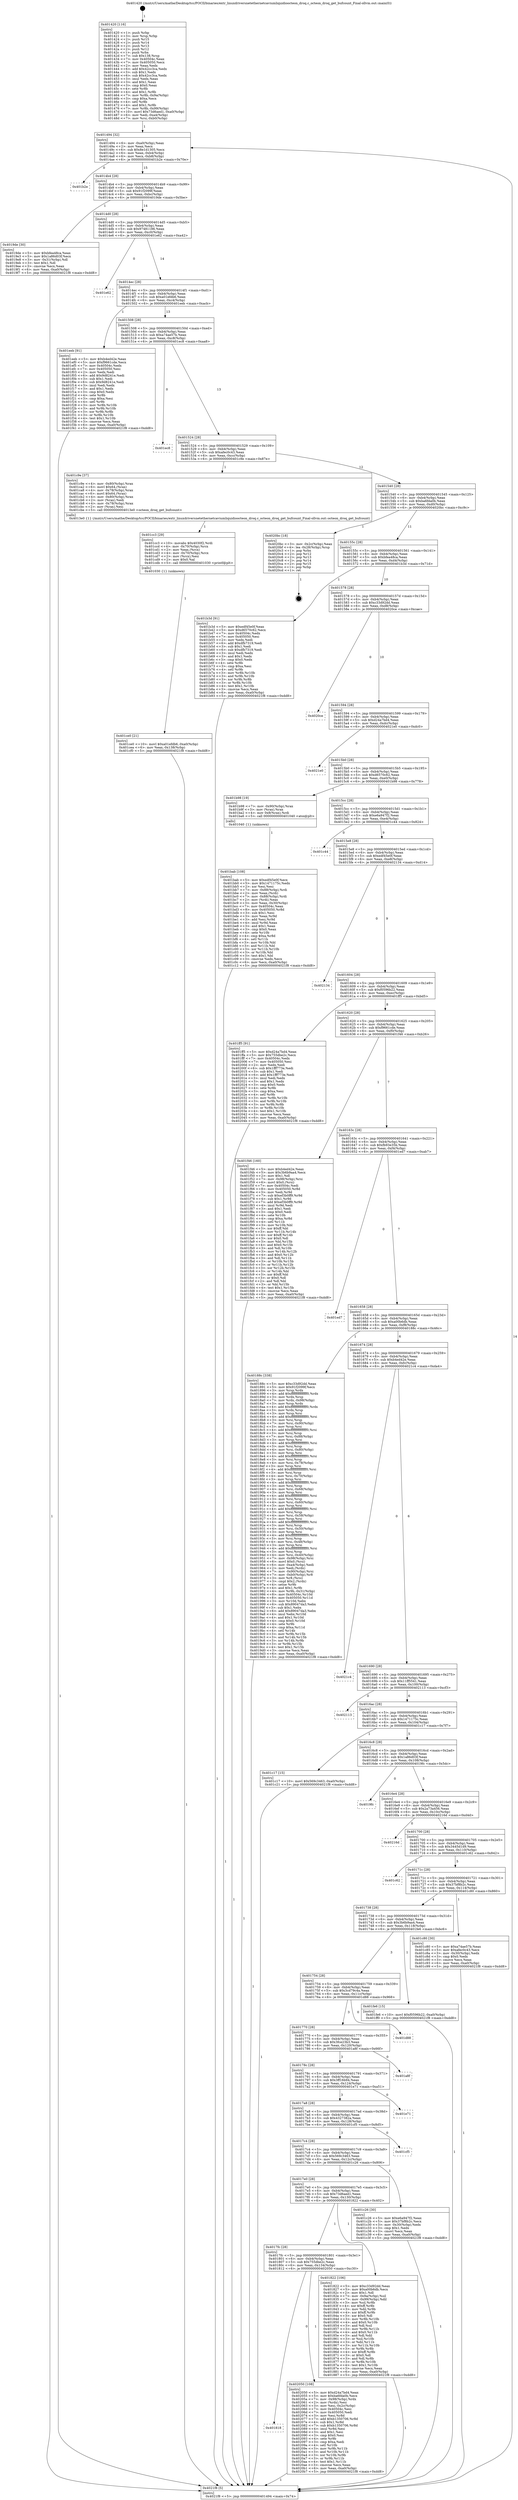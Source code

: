 digraph "0x401420" {
  label = "0x401420 (/mnt/c/Users/mathe/Desktop/tcc/POCII/binaries/extr_linuxdriversnetethernetcaviumliquidioocteon_droq.c_octeon_droq_get_bufcount_Final-ollvm.out::main(0))"
  labelloc = "t"
  node[shape=record]

  Entry [label="",width=0.3,height=0.3,shape=circle,fillcolor=black,style=filled]
  "0x401494" [label="{
     0x401494 [32]\l
     | [instrs]\l
     &nbsp;&nbsp;0x401494 \<+6\>: mov -0xa0(%rbp),%eax\l
     &nbsp;&nbsp;0x40149a \<+2\>: mov %eax,%ecx\l
     &nbsp;&nbsp;0x40149c \<+6\>: sub $0x8e1d1305,%ecx\l
     &nbsp;&nbsp;0x4014a2 \<+6\>: mov %eax,-0xb4(%rbp)\l
     &nbsp;&nbsp;0x4014a8 \<+6\>: mov %ecx,-0xb8(%rbp)\l
     &nbsp;&nbsp;0x4014ae \<+6\>: je 0000000000401b2e \<main+0x70e\>\l
  }"]
  "0x401b2e" [label="{
     0x401b2e\l
  }", style=dashed]
  "0x4014b4" [label="{
     0x4014b4 [28]\l
     | [instrs]\l
     &nbsp;&nbsp;0x4014b4 \<+5\>: jmp 00000000004014b9 \<main+0x99\>\l
     &nbsp;&nbsp;0x4014b9 \<+6\>: mov -0xb4(%rbp),%eax\l
     &nbsp;&nbsp;0x4014bf \<+5\>: sub $0x91f2099f,%eax\l
     &nbsp;&nbsp;0x4014c4 \<+6\>: mov %eax,-0xbc(%rbp)\l
     &nbsp;&nbsp;0x4014ca \<+6\>: je 00000000004019de \<main+0x5be\>\l
  }"]
  Exit [label="",width=0.3,height=0.3,shape=circle,fillcolor=black,style=filled,peripheries=2]
  "0x4019de" [label="{
     0x4019de [30]\l
     | [instrs]\l
     &nbsp;&nbsp;0x4019de \<+5\>: mov $0xbfea48ca,%eax\l
     &nbsp;&nbsp;0x4019e3 \<+5\>: mov $0x1a86d03f,%ecx\l
     &nbsp;&nbsp;0x4019e8 \<+3\>: mov -0x31(%rbp),%dl\l
     &nbsp;&nbsp;0x4019eb \<+3\>: test $0x1,%dl\l
     &nbsp;&nbsp;0x4019ee \<+3\>: cmovne %ecx,%eax\l
     &nbsp;&nbsp;0x4019f1 \<+6\>: mov %eax,-0xa0(%rbp)\l
     &nbsp;&nbsp;0x4019f7 \<+5\>: jmp 00000000004021f8 \<main+0xdd8\>\l
  }"]
  "0x4014d0" [label="{
     0x4014d0 [28]\l
     | [instrs]\l
     &nbsp;&nbsp;0x4014d0 \<+5\>: jmp 00000000004014d5 \<main+0xb5\>\l
     &nbsp;&nbsp;0x4014d5 \<+6\>: mov -0xb4(%rbp),%eax\l
     &nbsp;&nbsp;0x4014db \<+5\>: sub $0x97481186,%eax\l
     &nbsp;&nbsp;0x4014e0 \<+6\>: mov %eax,-0xc0(%rbp)\l
     &nbsp;&nbsp;0x4014e6 \<+6\>: je 0000000000401e62 \<main+0xa42\>\l
  }"]
  "0x401818" [label="{
     0x401818\l
  }", style=dashed]
  "0x401e62" [label="{
     0x401e62\l
  }", style=dashed]
  "0x4014ec" [label="{
     0x4014ec [28]\l
     | [instrs]\l
     &nbsp;&nbsp;0x4014ec \<+5\>: jmp 00000000004014f1 \<main+0xd1\>\l
     &nbsp;&nbsp;0x4014f1 \<+6\>: mov -0xb4(%rbp),%eax\l
     &nbsp;&nbsp;0x4014f7 \<+5\>: sub $0xa01efdb6,%eax\l
     &nbsp;&nbsp;0x4014fc \<+6\>: mov %eax,-0xc4(%rbp)\l
     &nbsp;&nbsp;0x401502 \<+6\>: je 0000000000401eeb \<main+0xacb\>\l
  }"]
  "0x402050" [label="{
     0x402050 [108]\l
     | [instrs]\l
     &nbsp;&nbsp;0x402050 \<+5\>: mov $0xd24a7bd4,%eax\l
     &nbsp;&nbsp;0x402055 \<+5\>: mov $0xba6fda0b,%ecx\l
     &nbsp;&nbsp;0x40205a \<+7\>: mov -0x98(%rbp),%rdx\l
     &nbsp;&nbsp;0x402061 \<+2\>: mov (%rdx),%esi\l
     &nbsp;&nbsp;0x402063 \<+3\>: mov %esi,-0x2c(%rbp)\l
     &nbsp;&nbsp;0x402066 \<+7\>: mov 0x40504c,%esi\l
     &nbsp;&nbsp;0x40206d \<+7\>: mov 0x405050,%edi\l
     &nbsp;&nbsp;0x402074 \<+3\>: mov %esi,%r8d\l
     &nbsp;&nbsp;0x402077 \<+7\>: add $0xb1350706,%r8d\l
     &nbsp;&nbsp;0x40207e \<+4\>: sub $0x1,%r8d\l
     &nbsp;&nbsp;0x402082 \<+7\>: sub $0xb1350706,%r8d\l
     &nbsp;&nbsp;0x402089 \<+4\>: imul %r8d,%esi\l
     &nbsp;&nbsp;0x40208d \<+3\>: and $0x1,%esi\l
     &nbsp;&nbsp;0x402090 \<+3\>: cmp $0x0,%esi\l
     &nbsp;&nbsp;0x402093 \<+4\>: sete %r9b\l
     &nbsp;&nbsp;0x402097 \<+3\>: cmp $0xa,%edi\l
     &nbsp;&nbsp;0x40209a \<+4\>: setl %r10b\l
     &nbsp;&nbsp;0x40209e \<+3\>: mov %r9b,%r11b\l
     &nbsp;&nbsp;0x4020a1 \<+3\>: and %r10b,%r11b\l
     &nbsp;&nbsp;0x4020a4 \<+3\>: xor %r10b,%r9b\l
     &nbsp;&nbsp;0x4020a7 \<+3\>: or %r9b,%r11b\l
     &nbsp;&nbsp;0x4020aa \<+4\>: test $0x1,%r11b\l
     &nbsp;&nbsp;0x4020ae \<+3\>: cmovne %ecx,%eax\l
     &nbsp;&nbsp;0x4020b1 \<+6\>: mov %eax,-0xa0(%rbp)\l
     &nbsp;&nbsp;0x4020b7 \<+5\>: jmp 00000000004021f8 \<main+0xdd8\>\l
  }"]
  "0x401eeb" [label="{
     0x401eeb [91]\l
     | [instrs]\l
     &nbsp;&nbsp;0x401eeb \<+5\>: mov $0xb4ed42e,%eax\l
     &nbsp;&nbsp;0x401ef0 \<+5\>: mov $0xf9661cde,%ecx\l
     &nbsp;&nbsp;0x401ef5 \<+7\>: mov 0x40504c,%edx\l
     &nbsp;&nbsp;0x401efc \<+7\>: mov 0x405050,%esi\l
     &nbsp;&nbsp;0x401f03 \<+2\>: mov %edx,%edi\l
     &nbsp;&nbsp;0x401f05 \<+6\>: add $0x9d8241e,%edi\l
     &nbsp;&nbsp;0x401f0b \<+3\>: sub $0x1,%edi\l
     &nbsp;&nbsp;0x401f0e \<+6\>: sub $0x9d8241e,%edi\l
     &nbsp;&nbsp;0x401f14 \<+3\>: imul %edi,%edx\l
     &nbsp;&nbsp;0x401f17 \<+3\>: and $0x1,%edx\l
     &nbsp;&nbsp;0x401f1a \<+3\>: cmp $0x0,%edx\l
     &nbsp;&nbsp;0x401f1d \<+4\>: sete %r8b\l
     &nbsp;&nbsp;0x401f21 \<+3\>: cmp $0xa,%esi\l
     &nbsp;&nbsp;0x401f24 \<+4\>: setl %r9b\l
     &nbsp;&nbsp;0x401f28 \<+3\>: mov %r8b,%r10b\l
     &nbsp;&nbsp;0x401f2b \<+3\>: and %r9b,%r10b\l
     &nbsp;&nbsp;0x401f2e \<+3\>: xor %r9b,%r8b\l
     &nbsp;&nbsp;0x401f31 \<+3\>: or %r8b,%r10b\l
     &nbsp;&nbsp;0x401f34 \<+4\>: test $0x1,%r10b\l
     &nbsp;&nbsp;0x401f38 \<+3\>: cmovne %ecx,%eax\l
     &nbsp;&nbsp;0x401f3b \<+6\>: mov %eax,-0xa0(%rbp)\l
     &nbsp;&nbsp;0x401f41 \<+5\>: jmp 00000000004021f8 \<main+0xdd8\>\l
  }"]
  "0x401508" [label="{
     0x401508 [28]\l
     | [instrs]\l
     &nbsp;&nbsp;0x401508 \<+5\>: jmp 000000000040150d \<main+0xed\>\l
     &nbsp;&nbsp;0x40150d \<+6\>: mov -0xb4(%rbp),%eax\l
     &nbsp;&nbsp;0x401513 \<+5\>: sub $0xa74ae57b,%eax\l
     &nbsp;&nbsp;0x401518 \<+6\>: mov %eax,-0xc8(%rbp)\l
     &nbsp;&nbsp;0x40151e \<+6\>: je 0000000000401ec8 \<main+0xaa8\>\l
  }"]
  "0x401ce0" [label="{
     0x401ce0 [21]\l
     | [instrs]\l
     &nbsp;&nbsp;0x401ce0 \<+10\>: movl $0xa01efdb6,-0xa0(%rbp)\l
     &nbsp;&nbsp;0x401cea \<+6\>: mov %eax,-0x138(%rbp)\l
     &nbsp;&nbsp;0x401cf0 \<+5\>: jmp 00000000004021f8 \<main+0xdd8\>\l
  }"]
  "0x401ec8" [label="{
     0x401ec8\l
  }", style=dashed]
  "0x401524" [label="{
     0x401524 [28]\l
     | [instrs]\l
     &nbsp;&nbsp;0x401524 \<+5\>: jmp 0000000000401529 \<main+0x109\>\l
     &nbsp;&nbsp;0x401529 \<+6\>: mov -0xb4(%rbp),%eax\l
     &nbsp;&nbsp;0x40152f \<+5\>: sub $0xafec0c43,%eax\l
     &nbsp;&nbsp;0x401534 \<+6\>: mov %eax,-0xcc(%rbp)\l
     &nbsp;&nbsp;0x40153a \<+6\>: je 0000000000401c9e \<main+0x87e\>\l
  }"]
  "0x401cc3" [label="{
     0x401cc3 [29]\l
     | [instrs]\l
     &nbsp;&nbsp;0x401cc3 \<+10\>: movabs $0x4030f2,%rdi\l
     &nbsp;&nbsp;0x401ccd \<+4\>: mov -0x70(%rbp),%rcx\l
     &nbsp;&nbsp;0x401cd1 \<+2\>: mov %eax,(%rcx)\l
     &nbsp;&nbsp;0x401cd3 \<+4\>: mov -0x70(%rbp),%rcx\l
     &nbsp;&nbsp;0x401cd7 \<+2\>: mov (%rcx),%esi\l
     &nbsp;&nbsp;0x401cd9 \<+2\>: mov $0x0,%al\l
     &nbsp;&nbsp;0x401cdb \<+5\>: call 0000000000401030 \<printf@plt\>\l
     | [calls]\l
     &nbsp;&nbsp;0x401030 \{1\} (unknown)\l
  }"]
  "0x401c9e" [label="{
     0x401c9e [37]\l
     | [instrs]\l
     &nbsp;&nbsp;0x401c9e \<+4\>: mov -0x80(%rbp),%rax\l
     &nbsp;&nbsp;0x401ca2 \<+6\>: movl $0x64,(%rax)\l
     &nbsp;&nbsp;0x401ca8 \<+4\>: mov -0x78(%rbp),%rax\l
     &nbsp;&nbsp;0x401cac \<+6\>: movl $0x64,(%rax)\l
     &nbsp;&nbsp;0x401cb2 \<+4\>: mov -0x80(%rbp),%rax\l
     &nbsp;&nbsp;0x401cb6 \<+2\>: mov (%rax),%edi\l
     &nbsp;&nbsp;0x401cb8 \<+4\>: mov -0x78(%rbp),%rax\l
     &nbsp;&nbsp;0x401cbc \<+2\>: mov (%rax),%esi\l
     &nbsp;&nbsp;0x401cbe \<+5\>: call 00000000004013e0 \<octeon_droq_get_bufcount\>\l
     | [calls]\l
     &nbsp;&nbsp;0x4013e0 \{1\} (/mnt/c/Users/mathe/Desktop/tcc/POCII/binaries/extr_linuxdriversnetethernetcaviumliquidioocteon_droq.c_octeon_droq_get_bufcount_Final-ollvm.out::octeon_droq_get_bufcount)\l
  }"]
  "0x401540" [label="{
     0x401540 [28]\l
     | [instrs]\l
     &nbsp;&nbsp;0x401540 \<+5\>: jmp 0000000000401545 \<main+0x125\>\l
     &nbsp;&nbsp;0x401545 \<+6\>: mov -0xb4(%rbp),%eax\l
     &nbsp;&nbsp;0x40154b \<+5\>: sub $0xba6fda0b,%eax\l
     &nbsp;&nbsp;0x401550 \<+6\>: mov %eax,-0xd0(%rbp)\l
     &nbsp;&nbsp;0x401556 \<+6\>: je 00000000004020bc \<main+0xc9c\>\l
  }"]
  "0x401bab" [label="{
     0x401bab [108]\l
     | [instrs]\l
     &nbsp;&nbsp;0x401bab \<+5\>: mov $0xedf45e0f,%ecx\l
     &nbsp;&nbsp;0x401bb0 \<+5\>: mov $0x1471175c,%edx\l
     &nbsp;&nbsp;0x401bb5 \<+2\>: xor %esi,%esi\l
     &nbsp;&nbsp;0x401bb7 \<+7\>: mov -0x88(%rbp),%rdi\l
     &nbsp;&nbsp;0x401bbe \<+2\>: mov %eax,(%rdi)\l
     &nbsp;&nbsp;0x401bc0 \<+7\>: mov -0x88(%rbp),%rdi\l
     &nbsp;&nbsp;0x401bc7 \<+2\>: mov (%rdi),%eax\l
     &nbsp;&nbsp;0x401bc9 \<+3\>: mov %eax,-0x30(%rbp)\l
     &nbsp;&nbsp;0x401bcc \<+7\>: mov 0x40504c,%eax\l
     &nbsp;&nbsp;0x401bd3 \<+8\>: mov 0x405050,%r8d\l
     &nbsp;&nbsp;0x401bdb \<+3\>: sub $0x1,%esi\l
     &nbsp;&nbsp;0x401bde \<+3\>: mov %eax,%r9d\l
     &nbsp;&nbsp;0x401be1 \<+3\>: add %esi,%r9d\l
     &nbsp;&nbsp;0x401be4 \<+4\>: imul %r9d,%eax\l
     &nbsp;&nbsp;0x401be8 \<+3\>: and $0x1,%eax\l
     &nbsp;&nbsp;0x401beb \<+3\>: cmp $0x0,%eax\l
     &nbsp;&nbsp;0x401bee \<+4\>: sete %r10b\l
     &nbsp;&nbsp;0x401bf2 \<+4\>: cmp $0xa,%r8d\l
     &nbsp;&nbsp;0x401bf6 \<+4\>: setl %r11b\l
     &nbsp;&nbsp;0x401bfa \<+3\>: mov %r10b,%bl\l
     &nbsp;&nbsp;0x401bfd \<+3\>: and %r11b,%bl\l
     &nbsp;&nbsp;0x401c00 \<+3\>: xor %r11b,%r10b\l
     &nbsp;&nbsp;0x401c03 \<+3\>: or %r10b,%bl\l
     &nbsp;&nbsp;0x401c06 \<+3\>: test $0x1,%bl\l
     &nbsp;&nbsp;0x401c09 \<+3\>: cmovne %edx,%ecx\l
     &nbsp;&nbsp;0x401c0c \<+6\>: mov %ecx,-0xa0(%rbp)\l
     &nbsp;&nbsp;0x401c12 \<+5\>: jmp 00000000004021f8 \<main+0xdd8\>\l
  }"]
  "0x4020bc" [label="{
     0x4020bc [18]\l
     | [instrs]\l
     &nbsp;&nbsp;0x4020bc \<+3\>: mov -0x2c(%rbp),%eax\l
     &nbsp;&nbsp;0x4020bf \<+4\>: lea -0x28(%rbp),%rsp\l
     &nbsp;&nbsp;0x4020c3 \<+1\>: pop %rbx\l
     &nbsp;&nbsp;0x4020c4 \<+2\>: pop %r12\l
     &nbsp;&nbsp;0x4020c6 \<+2\>: pop %r13\l
     &nbsp;&nbsp;0x4020c8 \<+2\>: pop %r14\l
     &nbsp;&nbsp;0x4020ca \<+2\>: pop %r15\l
     &nbsp;&nbsp;0x4020cc \<+1\>: pop %rbp\l
     &nbsp;&nbsp;0x4020cd \<+1\>: ret\l
  }"]
  "0x40155c" [label="{
     0x40155c [28]\l
     | [instrs]\l
     &nbsp;&nbsp;0x40155c \<+5\>: jmp 0000000000401561 \<main+0x141\>\l
     &nbsp;&nbsp;0x401561 \<+6\>: mov -0xb4(%rbp),%eax\l
     &nbsp;&nbsp;0x401567 \<+5\>: sub $0xbfea48ca,%eax\l
     &nbsp;&nbsp;0x40156c \<+6\>: mov %eax,-0xd4(%rbp)\l
     &nbsp;&nbsp;0x401572 \<+6\>: je 0000000000401b3d \<main+0x71d\>\l
  }"]
  "0x401420" [label="{
     0x401420 [116]\l
     | [instrs]\l
     &nbsp;&nbsp;0x401420 \<+1\>: push %rbp\l
     &nbsp;&nbsp;0x401421 \<+3\>: mov %rsp,%rbp\l
     &nbsp;&nbsp;0x401424 \<+2\>: push %r15\l
     &nbsp;&nbsp;0x401426 \<+2\>: push %r14\l
     &nbsp;&nbsp;0x401428 \<+2\>: push %r13\l
     &nbsp;&nbsp;0x40142a \<+2\>: push %r12\l
     &nbsp;&nbsp;0x40142c \<+1\>: push %rbx\l
     &nbsp;&nbsp;0x40142d \<+7\>: sub $0x138,%rsp\l
     &nbsp;&nbsp;0x401434 \<+7\>: mov 0x40504c,%eax\l
     &nbsp;&nbsp;0x40143b \<+7\>: mov 0x405050,%ecx\l
     &nbsp;&nbsp;0x401442 \<+2\>: mov %eax,%edx\l
     &nbsp;&nbsp;0x401444 \<+6\>: add $0x42cc3ca,%edx\l
     &nbsp;&nbsp;0x40144a \<+3\>: sub $0x1,%edx\l
     &nbsp;&nbsp;0x40144d \<+6\>: sub $0x42cc3ca,%edx\l
     &nbsp;&nbsp;0x401453 \<+3\>: imul %edx,%eax\l
     &nbsp;&nbsp;0x401456 \<+3\>: and $0x1,%eax\l
     &nbsp;&nbsp;0x401459 \<+3\>: cmp $0x0,%eax\l
     &nbsp;&nbsp;0x40145c \<+4\>: sete %r8b\l
     &nbsp;&nbsp;0x401460 \<+4\>: and $0x1,%r8b\l
     &nbsp;&nbsp;0x401464 \<+7\>: mov %r8b,-0x9a(%rbp)\l
     &nbsp;&nbsp;0x40146b \<+3\>: cmp $0xa,%ecx\l
     &nbsp;&nbsp;0x40146e \<+4\>: setl %r8b\l
     &nbsp;&nbsp;0x401472 \<+4\>: and $0x1,%r8b\l
     &nbsp;&nbsp;0x401476 \<+7\>: mov %r8b,-0x99(%rbp)\l
     &nbsp;&nbsp;0x40147d \<+10\>: movl $0x73d6aed1,-0xa0(%rbp)\l
     &nbsp;&nbsp;0x401487 \<+6\>: mov %edi,-0xa4(%rbp)\l
     &nbsp;&nbsp;0x40148d \<+7\>: mov %rsi,-0xb0(%rbp)\l
  }"]
  "0x401b3d" [label="{
     0x401b3d [91]\l
     | [instrs]\l
     &nbsp;&nbsp;0x401b3d \<+5\>: mov $0xedf45e0f,%eax\l
     &nbsp;&nbsp;0x401b42 \<+5\>: mov $0xd6570c62,%ecx\l
     &nbsp;&nbsp;0x401b47 \<+7\>: mov 0x40504c,%edx\l
     &nbsp;&nbsp;0x401b4e \<+7\>: mov 0x405050,%esi\l
     &nbsp;&nbsp;0x401b55 \<+2\>: mov %edx,%edi\l
     &nbsp;&nbsp;0x401b57 \<+6\>: add $0xdfb7319,%edi\l
     &nbsp;&nbsp;0x401b5d \<+3\>: sub $0x1,%edi\l
     &nbsp;&nbsp;0x401b60 \<+6\>: sub $0xdfb7319,%edi\l
     &nbsp;&nbsp;0x401b66 \<+3\>: imul %edi,%edx\l
     &nbsp;&nbsp;0x401b69 \<+3\>: and $0x1,%edx\l
     &nbsp;&nbsp;0x401b6c \<+3\>: cmp $0x0,%edx\l
     &nbsp;&nbsp;0x401b6f \<+4\>: sete %r8b\l
     &nbsp;&nbsp;0x401b73 \<+3\>: cmp $0xa,%esi\l
     &nbsp;&nbsp;0x401b76 \<+4\>: setl %r9b\l
     &nbsp;&nbsp;0x401b7a \<+3\>: mov %r8b,%r10b\l
     &nbsp;&nbsp;0x401b7d \<+3\>: and %r9b,%r10b\l
     &nbsp;&nbsp;0x401b80 \<+3\>: xor %r9b,%r8b\l
     &nbsp;&nbsp;0x401b83 \<+3\>: or %r8b,%r10b\l
     &nbsp;&nbsp;0x401b86 \<+4\>: test $0x1,%r10b\l
     &nbsp;&nbsp;0x401b8a \<+3\>: cmovne %ecx,%eax\l
     &nbsp;&nbsp;0x401b8d \<+6\>: mov %eax,-0xa0(%rbp)\l
     &nbsp;&nbsp;0x401b93 \<+5\>: jmp 00000000004021f8 \<main+0xdd8\>\l
  }"]
  "0x401578" [label="{
     0x401578 [28]\l
     | [instrs]\l
     &nbsp;&nbsp;0x401578 \<+5\>: jmp 000000000040157d \<main+0x15d\>\l
     &nbsp;&nbsp;0x40157d \<+6\>: mov -0xb4(%rbp),%eax\l
     &nbsp;&nbsp;0x401583 \<+5\>: sub $0xc33d92dd,%eax\l
     &nbsp;&nbsp;0x401588 \<+6\>: mov %eax,-0xd8(%rbp)\l
     &nbsp;&nbsp;0x40158e \<+6\>: je 00000000004020ce \<main+0xcae\>\l
  }"]
  "0x4021f8" [label="{
     0x4021f8 [5]\l
     | [instrs]\l
     &nbsp;&nbsp;0x4021f8 \<+5\>: jmp 0000000000401494 \<main+0x74\>\l
  }"]
  "0x4020ce" [label="{
     0x4020ce\l
  }", style=dashed]
  "0x401594" [label="{
     0x401594 [28]\l
     | [instrs]\l
     &nbsp;&nbsp;0x401594 \<+5\>: jmp 0000000000401599 \<main+0x179\>\l
     &nbsp;&nbsp;0x401599 \<+6\>: mov -0xb4(%rbp),%eax\l
     &nbsp;&nbsp;0x40159f \<+5\>: sub $0xd24a7bd4,%eax\l
     &nbsp;&nbsp;0x4015a4 \<+6\>: mov %eax,-0xdc(%rbp)\l
     &nbsp;&nbsp;0x4015aa \<+6\>: je 00000000004021e0 \<main+0xdc0\>\l
  }"]
  "0x4017fc" [label="{
     0x4017fc [28]\l
     | [instrs]\l
     &nbsp;&nbsp;0x4017fc \<+5\>: jmp 0000000000401801 \<main+0x3e1\>\l
     &nbsp;&nbsp;0x401801 \<+6\>: mov -0xb4(%rbp),%eax\l
     &nbsp;&nbsp;0x401807 \<+5\>: sub $0x755dbe2c,%eax\l
     &nbsp;&nbsp;0x40180c \<+6\>: mov %eax,-0x134(%rbp)\l
     &nbsp;&nbsp;0x401812 \<+6\>: je 0000000000402050 \<main+0xc30\>\l
  }"]
  "0x4021e0" [label="{
     0x4021e0\l
  }", style=dashed]
  "0x4015b0" [label="{
     0x4015b0 [28]\l
     | [instrs]\l
     &nbsp;&nbsp;0x4015b0 \<+5\>: jmp 00000000004015b5 \<main+0x195\>\l
     &nbsp;&nbsp;0x4015b5 \<+6\>: mov -0xb4(%rbp),%eax\l
     &nbsp;&nbsp;0x4015bb \<+5\>: sub $0xd6570c62,%eax\l
     &nbsp;&nbsp;0x4015c0 \<+6\>: mov %eax,-0xe0(%rbp)\l
     &nbsp;&nbsp;0x4015c6 \<+6\>: je 0000000000401b98 \<main+0x778\>\l
  }"]
  "0x401822" [label="{
     0x401822 [106]\l
     | [instrs]\l
     &nbsp;&nbsp;0x401822 \<+5\>: mov $0xc33d92dd,%eax\l
     &nbsp;&nbsp;0x401827 \<+5\>: mov $0xa00b6db,%ecx\l
     &nbsp;&nbsp;0x40182c \<+2\>: mov $0x1,%dl\l
     &nbsp;&nbsp;0x40182e \<+7\>: mov -0x9a(%rbp),%sil\l
     &nbsp;&nbsp;0x401835 \<+7\>: mov -0x99(%rbp),%dil\l
     &nbsp;&nbsp;0x40183c \<+3\>: mov %sil,%r8b\l
     &nbsp;&nbsp;0x40183f \<+4\>: xor $0xff,%r8b\l
     &nbsp;&nbsp;0x401843 \<+3\>: mov %dil,%r9b\l
     &nbsp;&nbsp;0x401846 \<+4\>: xor $0xff,%r9b\l
     &nbsp;&nbsp;0x40184a \<+3\>: xor $0x0,%dl\l
     &nbsp;&nbsp;0x40184d \<+3\>: mov %r8b,%r10b\l
     &nbsp;&nbsp;0x401850 \<+4\>: and $0x0,%r10b\l
     &nbsp;&nbsp;0x401854 \<+3\>: and %dl,%sil\l
     &nbsp;&nbsp;0x401857 \<+3\>: mov %r9b,%r11b\l
     &nbsp;&nbsp;0x40185a \<+4\>: and $0x0,%r11b\l
     &nbsp;&nbsp;0x40185e \<+3\>: and %dl,%dil\l
     &nbsp;&nbsp;0x401861 \<+3\>: or %sil,%r10b\l
     &nbsp;&nbsp;0x401864 \<+3\>: or %dil,%r11b\l
     &nbsp;&nbsp;0x401867 \<+3\>: xor %r11b,%r10b\l
     &nbsp;&nbsp;0x40186a \<+3\>: or %r9b,%r8b\l
     &nbsp;&nbsp;0x40186d \<+4\>: xor $0xff,%r8b\l
     &nbsp;&nbsp;0x401871 \<+3\>: or $0x0,%dl\l
     &nbsp;&nbsp;0x401874 \<+3\>: and %dl,%r8b\l
     &nbsp;&nbsp;0x401877 \<+3\>: or %r8b,%r10b\l
     &nbsp;&nbsp;0x40187a \<+4\>: test $0x1,%r10b\l
     &nbsp;&nbsp;0x40187e \<+3\>: cmovne %ecx,%eax\l
     &nbsp;&nbsp;0x401881 \<+6\>: mov %eax,-0xa0(%rbp)\l
     &nbsp;&nbsp;0x401887 \<+5\>: jmp 00000000004021f8 \<main+0xdd8\>\l
  }"]
  "0x401b98" [label="{
     0x401b98 [19]\l
     | [instrs]\l
     &nbsp;&nbsp;0x401b98 \<+7\>: mov -0x90(%rbp),%rax\l
     &nbsp;&nbsp;0x401b9f \<+3\>: mov (%rax),%rax\l
     &nbsp;&nbsp;0x401ba2 \<+4\>: mov 0x8(%rax),%rdi\l
     &nbsp;&nbsp;0x401ba6 \<+5\>: call 0000000000401040 \<atoi@plt\>\l
     | [calls]\l
     &nbsp;&nbsp;0x401040 \{1\} (unknown)\l
  }"]
  "0x4015cc" [label="{
     0x4015cc [28]\l
     | [instrs]\l
     &nbsp;&nbsp;0x4015cc \<+5\>: jmp 00000000004015d1 \<main+0x1b1\>\l
     &nbsp;&nbsp;0x4015d1 \<+6\>: mov -0xb4(%rbp),%eax\l
     &nbsp;&nbsp;0x4015d7 \<+5\>: sub $0xe6a947f2,%eax\l
     &nbsp;&nbsp;0x4015dc \<+6\>: mov %eax,-0xe4(%rbp)\l
     &nbsp;&nbsp;0x4015e2 \<+6\>: je 0000000000401c44 \<main+0x824\>\l
  }"]
  "0x4017e0" [label="{
     0x4017e0 [28]\l
     | [instrs]\l
     &nbsp;&nbsp;0x4017e0 \<+5\>: jmp 00000000004017e5 \<main+0x3c5\>\l
     &nbsp;&nbsp;0x4017e5 \<+6\>: mov -0xb4(%rbp),%eax\l
     &nbsp;&nbsp;0x4017eb \<+5\>: sub $0x73d6aed1,%eax\l
     &nbsp;&nbsp;0x4017f0 \<+6\>: mov %eax,-0x130(%rbp)\l
     &nbsp;&nbsp;0x4017f6 \<+6\>: je 0000000000401822 \<main+0x402\>\l
  }"]
  "0x401c44" [label="{
     0x401c44\l
  }", style=dashed]
  "0x4015e8" [label="{
     0x4015e8 [28]\l
     | [instrs]\l
     &nbsp;&nbsp;0x4015e8 \<+5\>: jmp 00000000004015ed \<main+0x1cd\>\l
     &nbsp;&nbsp;0x4015ed \<+6\>: mov -0xb4(%rbp),%eax\l
     &nbsp;&nbsp;0x4015f3 \<+5\>: sub $0xedf45e0f,%eax\l
     &nbsp;&nbsp;0x4015f8 \<+6\>: mov %eax,-0xe8(%rbp)\l
     &nbsp;&nbsp;0x4015fe \<+6\>: je 0000000000402134 \<main+0xd14\>\l
  }"]
  "0x401c26" [label="{
     0x401c26 [30]\l
     | [instrs]\l
     &nbsp;&nbsp;0x401c26 \<+5\>: mov $0xe6a947f2,%eax\l
     &nbsp;&nbsp;0x401c2b \<+5\>: mov $0x37bf8b2c,%ecx\l
     &nbsp;&nbsp;0x401c30 \<+3\>: mov -0x30(%rbp),%edx\l
     &nbsp;&nbsp;0x401c33 \<+3\>: cmp $0x1,%edx\l
     &nbsp;&nbsp;0x401c36 \<+3\>: cmovl %ecx,%eax\l
     &nbsp;&nbsp;0x401c39 \<+6\>: mov %eax,-0xa0(%rbp)\l
     &nbsp;&nbsp;0x401c3f \<+5\>: jmp 00000000004021f8 \<main+0xdd8\>\l
  }"]
  "0x402134" [label="{
     0x402134\l
  }", style=dashed]
  "0x401604" [label="{
     0x401604 [28]\l
     | [instrs]\l
     &nbsp;&nbsp;0x401604 \<+5\>: jmp 0000000000401609 \<main+0x1e9\>\l
     &nbsp;&nbsp;0x401609 \<+6\>: mov -0xb4(%rbp),%eax\l
     &nbsp;&nbsp;0x40160f \<+5\>: sub $0xf0596b22,%eax\l
     &nbsp;&nbsp;0x401614 \<+6\>: mov %eax,-0xec(%rbp)\l
     &nbsp;&nbsp;0x40161a \<+6\>: je 0000000000401ff5 \<main+0xbd5\>\l
  }"]
  "0x4017c4" [label="{
     0x4017c4 [28]\l
     | [instrs]\l
     &nbsp;&nbsp;0x4017c4 \<+5\>: jmp 00000000004017c9 \<main+0x3a9\>\l
     &nbsp;&nbsp;0x4017c9 \<+6\>: mov -0xb4(%rbp),%eax\l
     &nbsp;&nbsp;0x4017cf \<+5\>: sub $0x569c3463,%eax\l
     &nbsp;&nbsp;0x4017d4 \<+6\>: mov %eax,-0x12c(%rbp)\l
     &nbsp;&nbsp;0x4017da \<+6\>: je 0000000000401c26 \<main+0x806\>\l
  }"]
  "0x401ff5" [label="{
     0x401ff5 [91]\l
     | [instrs]\l
     &nbsp;&nbsp;0x401ff5 \<+5\>: mov $0xd24a7bd4,%eax\l
     &nbsp;&nbsp;0x401ffa \<+5\>: mov $0x755dbe2c,%ecx\l
     &nbsp;&nbsp;0x401fff \<+7\>: mov 0x40504c,%edx\l
     &nbsp;&nbsp;0x402006 \<+7\>: mov 0x405050,%esi\l
     &nbsp;&nbsp;0x40200d \<+2\>: mov %edx,%edi\l
     &nbsp;&nbsp;0x40200f \<+6\>: sub $0x1fff773e,%edi\l
     &nbsp;&nbsp;0x402015 \<+3\>: sub $0x1,%edi\l
     &nbsp;&nbsp;0x402018 \<+6\>: add $0x1fff773e,%edi\l
     &nbsp;&nbsp;0x40201e \<+3\>: imul %edi,%edx\l
     &nbsp;&nbsp;0x402021 \<+3\>: and $0x1,%edx\l
     &nbsp;&nbsp;0x402024 \<+3\>: cmp $0x0,%edx\l
     &nbsp;&nbsp;0x402027 \<+4\>: sete %r8b\l
     &nbsp;&nbsp;0x40202b \<+3\>: cmp $0xa,%esi\l
     &nbsp;&nbsp;0x40202e \<+4\>: setl %r9b\l
     &nbsp;&nbsp;0x402032 \<+3\>: mov %r8b,%r10b\l
     &nbsp;&nbsp;0x402035 \<+3\>: and %r9b,%r10b\l
     &nbsp;&nbsp;0x402038 \<+3\>: xor %r9b,%r8b\l
     &nbsp;&nbsp;0x40203b \<+3\>: or %r8b,%r10b\l
     &nbsp;&nbsp;0x40203e \<+4\>: test $0x1,%r10b\l
     &nbsp;&nbsp;0x402042 \<+3\>: cmovne %ecx,%eax\l
     &nbsp;&nbsp;0x402045 \<+6\>: mov %eax,-0xa0(%rbp)\l
     &nbsp;&nbsp;0x40204b \<+5\>: jmp 00000000004021f8 \<main+0xdd8\>\l
  }"]
  "0x401620" [label="{
     0x401620 [28]\l
     | [instrs]\l
     &nbsp;&nbsp;0x401620 \<+5\>: jmp 0000000000401625 \<main+0x205\>\l
     &nbsp;&nbsp;0x401625 \<+6\>: mov -0xb4(%rbp),%eax\l
     &nbsp;&nbsp;0x40162b \<+5\>: sub $0xf9661cde,%eax\l
     &nbsp;&nbsp;0x401630 \<+6\>: mov %eax,-0xf0(%rbp)\l
     &nbsp;&nbsp;0x401636 \<+6\>: je 0000000000401f46 \<main+0xb26\>\l
  }"]
  "0x401cf5" [label="{
     0x401cf5\l
  }", style=dashed]
  "0x401f46" [label="{
     0x401f46 [160]\l
     | [instrs]\l
     &nbsp;&nbsp;0x401f46 \<+5\>: mov $0xb4ed42e,%eax\l
     &nbsp;&nbsp;0x401f4b \<+5\>: mov $0x3b6b9aa4,%ecx\l
     &nbsp;&nbsp;0x401f50 \<+2\>: mov $0x1,%dl\l
     &nbsp;&nbsp;0x401f52 \<+7\>: mov -0x98(%rbp),%rsi\l
     &nbsp;&nbsp;0x401f59 \<+6\>: movl $0x0,(%rsi)\l
     &nbsp;&nbsp;0x401f5f \<+7\>: mov 0x40504c,%edi\l
     &nbsp;&nbsp;0x401f66 \<+8\>: mov 0x405050,%r8d\l
     &nbsp;&nbsp;0x401f6e \<+3\>: mov %edi,%r9d\l
     &nbsp;&nbsp;0x401f71 \<+7\>: sub $0xef3b0ff9,%r9d\l
     &nbsp;&nbsp;0x401f78 \<+4\>: sub $0x1,%r9d\l
     &nbsp;&nbsp;0x401f7c \<+7\>: add $0xef3b0ff9,%r9d\l
     &nbsp;&nbsp;0x401f83 \<+4\>: imul %r9d,%edi\l
     &nbsp;&nbsp;0x401f87 \<+3\>: and $0x1,%edi\l
     &nbsp;&nbsp;0x401f8a \<+3\>: cmp $0x0,%edi\l
     &nbsp;&nbsp;0x401f8d \<+4\>: sete %r10b\l
     &nbsp;&nbsp;0x401f91 \<+4\>: cmp $0xa,%r8d\l
     &nbsp;&nbsp;0x401f95 \<+4\>: setl %r11b\l
     &nbsp;&nbsp;0x401f99 \<+3\>: mov %r10b,%bl\l
     &nbsp;&nbsp;0x401f9c \<+3\>: xor $0xff,%bl\l
     &nbsp;&nbsp;0x401f9f \<+3\>: mov %r11b,%r14b\l
     &nbsp;&nbsp;0x401fa2 \<+4\>: xor $0xff,%r14b\l
     &nbsp;&nbsp;0x401fa6 \<+3\>: xor $0x0,%dl\l
     &nbsp;&nbsp;0x401fa9 \<+3\>: mov %bl,%r15b\l
     &nbsp;&nbsp;0x401fac \<+4\>: and $0x0,%r15b\l
     &nbsp;&nbsp;0x401fb0 \<+3\>: and %dl,%r10b\l
     &nbsp;&nbsp;0x401fb3 \<+3\>: mov %r14b,%r12b\l
     &nbsp;&nbsp;0x401fb6 \<+4\>: and $0x0,%r12b\l
     &nbsp;&nbsp;0x401fba \<+3\>: and %dl,%r11b\l
     &nbsp;&nbsp;0x401fbd \<+3\>: or %r10b,%r15b\l
     &nbsp;&nbsp;0x401fc0 \<+3\>: or %r11b,%r12b\l
     &nbsp;&nbsp;0x401fc3 \<+3\>: xor %r12b,%r15b\l
     &nbsp;&nbsp;0x401fc6 \<+3\>: or %r14b,%bl\l
     &nbsp;&nbsp;0x401fc9 \<+3\>: xor $0xff,%bl\l
     &nbsp;&nbsp;0x401fcc \<+3\>: or $0x0,%dl\l
     &nbsp;&nbsp;0x401fcf \<+2\>: and %dl,%bl\l
     &nbsp;&nbsp;0x401fd1 \<+3\>: or %bl,%r15b\l
     &nbsp;&nbsp;0x401fd4 \<+4\>: test $0x1,%r15b\l
     &nbsp;&nbsp;0x401fd8 \<+3\>: cmovne %ecx,%eax\l
     &nbsp;&nbsp;0x401fdb \<+6\>: mov %eax,-0xa0(%rbp)\l
     &nbsp;&nbsp;0x401fe1 \<+5\>: jmp 00000000004021f8 \<main+0xdd8\>\l
  }"]
  "0x40163c" [label="{
     0x40163c [28]\l
     | [instrs]\l
     &nbsp;&nbsp;0x40163c \<+5\>: jmp 0000000000401641 \<main+0x221\>\l
     &nbsp;&nbsp;0x401641 \<+6\>: mov -0xb4(%rbp),%eax\l
     &nbsp;&nbsp;0x401647 \<+5\>: sub $0xfb93e35b,%eax\l
     &nbsp;&nbsp;0x40164c \<+6\>: mov %eax,-0xf4(%rbp)\l
     &nbsp;&nbsp;0x401652 \<+6\>: je 0000000000401ed7 \<main+0xab7\>\l
  }"]
  "0x4017a8" [label="{
     0x4017a8 [28]\l
     | [instrs]\l
     &nbsp;&nbsp;0x4017a8 \<+5\>: jmp 00000000004017ad \<main+0x38d\>\l
     &nbsp;&nbsp;0x4017ad \<+6\>: mov -0xb4(%rbp),%eax\l
     &nbsp;&nbsp;0x4017b3 \<+5\>: sub $0x4327382a,%eax\l
     &nbsp;&nbsp;0x4017b8 \<+6\>: mov %eax,-0x128(%rbp)\l
     &nbsp;&nbsp;0x4017be \<+6\>: je 0000000000401cf5 \<main+0x8d5\>\l
  }"]
  "0x401ed7" [label="{
     0x401ed7\l
  }", style=dashed]
  "0x401658" [label="{
     0x401658 [28]\l
     | [instrs]\l
     &nbsp;&nbsp;0x401658 \<+5\>: jmp 000000000040165d \<main+0x23d\>\l
     &nbsp;&nbsp;0x40165d \<+6\>: mov -0xb4(%rbp),%eax\l
     &nbsp;&nbsp;0x401663 \<+5\>: sub $0xa00b6db,%eax\l
     &nbsp;&nbsp;0x401668 \<+6\>: mov %eax,-0xf8(%rbp)\l
     &nbsp;&nbsp;0x40166e \<+6\>: je 000000000040188c \<main+0x46c\>\l
  }"]
  "0x401e71" [label="{
     0x401e71\l
  }", style=dashed]
  "0x40188c" [label="{
     0x40188c [338]\l
     | [instrs]\l
     &nbsp;&nbsp;0x40188c \<+5\>: mov $0xc33d92dd,%eax\l
     &nbsp;&nbsp;0x401891 \<+5\>: mov $0x91f2099f,%ecx\l
     &nbsp;&nbsp;0x401896 \<+3\>: mov %rsp,%rdx\l
     &nbsp;&nbsp;0x401899 \<+4\>: add $0xfffffffffffffff0,%rdx\l
     &nbsp;&nbsp;0x40189d \<+3\>: mov %rdx,%rsp\l
     &nbsp;&nbsp;0x4018a0 \<+7\>: mov %rdx,-0x98(%rbp)\l
     &nbsp;&nbsp;0x4018a7 \<+3\>: mov %rsp,%rdx\l
     &nbsp;&nbsp;0x4018aa \<+4\>: add $0xfffffffffffffff0,%rdx\l
     &nbsp;&nbsp;0x4018ae \<+3\>: mov %rdx,%rsp\l
     &nbsp;&nbsp;0x4018b1 \<+3\>: mov %rsp,%rsi\l
     &nbsp;&nbsp;0x4018b4 \<+4\>: add $0xfffffffffffffff0,%rsi\l
     &nbsp;&nbsp;0x4018b8 \<+3\>: mov %rsi,%rsp\l
     &nbsp;&nbsp;0x4018bb \<+7\>: mov %rsi,-0x90(%rbp)\l
     &nbsp;&nbsp;0x4018c2 \<+3\>: mov %rsp,%rsi\l
     &nbsp;&nbsp;0x4018c5 \<+4\>: add $0xfffffffffffffff0,%rsi\l
     &nbsp;&nbsp;0x4018c9 \<+3\>: mov %rsi,%rsp\l
     &nbsp;&nbsp;0x4018cc \<+7\>: mov %rsi,-0x88(%rbp)\l
     &nbsp;&nbsp;0x4018d3 \<+3\>: mov %rsp,%rsi\l
     &nbsp;&nbsp;0x4018d6 \<+4\>: add $0xfffffffffffffff0,%rsi\l
     &nbsp;&nbsp;0x4018da \<+3\>: mov %rsi,%rsp\l
     &nbsp;&nbsp;0x4018dd \<+4\>: mov %rsi,-0x80(%rbp)\l
     &nbsp;&nbsp;0x4018e1 \<+3\>: mov %rsp,%rsi\l
     &nbsp;&nbsp;0x4018e4 \<+4\>: add $0xfffffffffffffff0,%rsi\l
     &nbsp;&nbsp;0x4018e8 \<+3\>: mov %rsi,%rsp\l
     &nbsp;&nbsp;0x4018eb \<+4\>: mov %rsi,-0x78(%rbp)\l
     &nbsp;&nbsp;0x4018ef \<+3\>: mov %rsp,%rsi\l
     &nbsp;&nbsp;0x4018f2 \<+4\>: add $0xfffffffffffffff0,%rsi\l
     &nbsp;&nbsp;0x4018f6 \<+3\>: mov %rsi,%rsp\l
     &nbsp;&nbsp;0x4018f9 \<+4\>: mov %rsi,-0x70(%rbp)\l
     &nbsp;&nbsp;0x4018fd \<+3\>: mov %rsp,%rsi\l
     &nbsp;&nbsp;0x401900 \<+4\>: add $0xfffffffffffffff0,%rsi\l
     &nbsp;&nbsp;0x401904 \<+3\>: mov %rsi,%rsp\l
     &nbsp;&nbsp;0x401907 \<+4\>: mov %rsi,-0x68(%rbp)\l
     &nbsp;&nbsp;0x40190b \<+3\>: mov %rsp,%rsi\l
     &nbsp;&nbsp;0x40190e \<+4\>: add $0xfffffffffffffff0,%rsi\l
     &nbsp;&nbsp;0x401912 \<+3\>: mov %rsi,%rsp\l
     &nbsp;&nbsp;0x401915 \<+4\>: mov %rsi,-0x60(%rbp)\l
     &nbsp;&nbsp;0x401919 \<+3\>: mov %rsp,%rsi\l
     &nbsp;&nbsp;0x40191c \<+4\>: add $0xfffffffffffffff0,%rsi\l
     &nbsp;&nbsp;0x401920 \<+3\>: mov %rsi,%rsp\l
     &nbsp;&nbsp;0x401923 \<+4\>: mov %rsi,-0x58(%rbp)\l
     &nbsp;&nbsp;0x401927 \<+3\>: mov %rsp,%rsi\l
     &nbsp;&nbsp;0x40192a \<+4\>: add $0xfffffffffffffff0,%rsi\l
     &nbsp;&nbsp;0x40192e \<+3\>: mov %rsi,%rsp\l
     &nbsp;&nbsp;0x401931 \<+4\>: mov %rsi,-0x50(%rbp)\l
     &nbsp;&nbsp;0x401935 \<+3\>: mov %rsp,%rsi\l
     &nbsp;&nbsp;0x401938 \<+4\>: add $0xfffffffffffffff0,%rsi\l
     &nbsp;&nbsp;0x40193c \<+3\>: mov %rsi,%rsp\l
     &nbsp;&nbsp;0x40193f \<+4\>: mov %rsi,-0x48(%rbp)\l
     &nbsp;&nbsp;0x401943 \<+3\>: mov %rsp,%rsi\l
     &nbsp;&nbsp;0x401946 \<+4\>: add $0xfffffffffffffff0,%rsi\l
     &nbsp;&nbsp;0x40194a \<+3\>: mov %rsi,%rsp\l
     &nbsp;&nbsp;0x40194d \<+4\>: mov %rsi,-0x40(%rbp)\l
     &nbsp;&nbsp;0x401951 \<+7\>: mov -0x98(%rbp),%rsi\l
     &nbsp;&nbsp;0x401958 \<+6\>: movl $0x0,(%rsi)\l
     &nbsp;&nbsp;0x40195e \<+6\>: mov -0xa4(%rbp),%edi\l
     &nbsp;&nbsp;0x401964 \<+2\>: mov %edi,(%rdx)\l
     &nbsp;&nbsp;0x401966 \<+7\>: mov -0x90(%rbp),%rsi\l
     &nbsp;&nbsp;0x40196d \<+7\>: mov -0xb0(%rbp),%r8\l
     &nbsp;&nbsp;0x401974 \<+3\>: mov %r8,(%rsi)\l
     &nbsp;&nbsp;0x401977 \<+3\>: cmpl $0x2,(%rdx)\l
     &nbsp;&nbsp;0x40197a \<+4\>: setne %r9b\l
     &nbsp;&nbsp;0x40197e \<+4\>: and $0x1,%r9b\l
     &nbsp;&nbsp;0x401982 \<+4\>: mov %r9b,-0x31(%rbp)\l
     &nbsp;&nbsp;0x401986 \<+8\>: mov 0x40504c,%r10d\l
     &nbsp;&nbsp;0x40198e \<+8\>: mov 0x405050,%r11d\l
     &nbsp;&nbsp;0x401996 \<+3\>: mov %r10d,%ebx\l
     &nbsp;&nbsp;0x401999 \<+6\>: sub $0x89047da3,%ebx\l
     &nbsp;&nbsp;0x40199f \<+3\>: sub $0x1,%ebx\l
     &nbsp;&nbsp;0x4019a2 \<+6\>: add $0x89047da3,%ebx\l
     &nbsp;&nbsp;0x4019a8 \<+4\>: imul %ebx,%r10d\l
     &nbsp;&nbsp;0x4019ac \<+4\>: and $0x1,%r10d\l
     &nbsp;&nbsp;0x4019b0 \<+4\>: cmp $0x0,%r10d\l
     &nbsp;&nbsp;0x4019b4 \<+4\>: sete %r9b\l
     &nbsp;&nbsp;0x4019b8 \<+4\>: cmp $0xa,%r11d\l
     &nbsp;&nbsp;0x4019bc \<+4\>: setl %r14b\l
     &nbsp;&nbsp;0x4019c0 \<+3\>: mov %r9b,%r15b\l
     &nbsp;&nbsp;0x4019c3 \<+3\>: and %r14b,%r15b\l
     &nbsp;&nbsp;0x4019c6 \<+3\>: xor %r14b,%r9b\l
     &nbsp;&nbsp;0x4019c9 \<+3\>: or %r9b,%r15b\l
     &nbsp;&nbsp;0x4019cc \<+4\>: test $0x1,%r15b\l
     &nbsp;&nbsp;0x4019d0 \<+3\>: cmovne %ecx,%eax\l
     &nbsp;&nbsp;0x4019d3 \<+6\>: mov %eax,-0xa0(%rbp)\l
     &nbsp;&nbsp;0x4019d9 \<+5\>: jmp 00000000004021f8 \<main+0xdd8\>\l
  }"]
  "0x401674" [label="{
     0x401674 [28]\l
     | [instrs]\l
     &nbsp;&nbsp;0x401674 \<+5\>: jmp 0000000000401679 \<main+0x259\>\l
     &nbsp;&nbsp;0x401679 \<+6\>: mov -0xb4(%rbp),%eax\l
     &nbsp;&nbsp;0x40167f \<+5\>: sub $0xb4ed42e,%eax\l
     &nbsp;&nbsp;0x401684 \<+6\>: mov %eax,-0xfc(%rbp)\l
     &nbsp;&nbsp;0x40168a \<+6\>: je 00000000004021c4 \<main+0xda4\>\l
  }"]
  "0x40178c" [label="{
     0x40178c [28]\l
     | [instrs]\l
     &nbsp;&nbsp;0x40178c \<+5\>: jmp 0000000000401791 \<main+0x371\>\l
     &nbsp;&nbsp;0x401791 \<+6\>: mov -0xb4(%rbp),%eax\l
     &nbsp;&nbsp;0x401797 \<+5\>: sub $0x3ff16b94,%eax\l
     &nbsp;&nbsp;0x40179c \<+6\>: mov %eax,-0x124(%rbp)\l
     &nbsp;&nbsp;0x4017a2 \<+6\>: je 0000000000401e71 \<main+0xa51\>\l
  }"]
  "0x4021c4" [label="{
     0x4021c4\l
  }", style=dashed]
  "0x401690" [label="{
     0x401690 [28]\l
     | [instrs]\l
     &nbsp;&nbsp;0x401690 \<+5\>: jmp 0000000000401695 \<main+0x275\>\l
     &nbsp;&nbsp;0x401695 \<+6\>: mov -0xb4(%rbp),%eax\l
     &nbsp;&nbsp;0x40169b \<+5\>: sub $0x11ff5541,%eax\l
     &nbsp;&nbsp;0x4016a0 \<+6\>: mov %eax,-0x100(%rbp)\l
     &nbsp;&nbsp;0x4016a6 \<+6\>: je 0000000000402113 \<main+0xcf3\>\l
  }"]
  "0x401a8f" [label="{
     0x401a8f\l
  }", style=dashed]
  "0x402113" [label="{
     0x402113\l
  }", style=dashed]
  "0x4016ac" [label="{
     0x4016ac [28]\l
     | [instrs]\l
     &nbsp;&nbsp;0x4016ac \<+5\>: jmp 00000000004016b1 \<main+0x291\>\l
     &nbsp;&nbsp;0x4016b1 \<+6\>: mov -0xb4(%rbp),%eax\l
     &nbsp;&nbsp;0x4016b7 \<+5\>: sub $0x1471175c,%eax\l
     &nbsp;&nbsp;0x4016bc \<+6\>: mov %eax,-0x104(%rbp)\l
     &nbsp;&nbsp;0x4016c2 \<+6\>: je 0000000000401c17 \<main+0x7f7\>\l
  }"]
  "0x401770" [label="{
     0x401770 [28]\l
     | [instrs]\l
     &nbsp;&nbsp;0x401770 \<+5\>: jmp 0000000000401775 \<main+0x355\>\l
     &nbsp;&nbsp;0x401775 \<+6\>: mov -0xb4(%rbp),%eax\l
     &nbsp;&nbsp;0x40177b \<+5\>: sub $0x3fce23b3,%eax\l
     &nbsp;&nbsp;0x401780 \<+6\>: mov %eax,-0x120(%rbp)\l
     &nbsp;&nbsp;0x401786 \<+6\>: je 0000000000401a8f \<main+0x66f\>\l
  }"]
  "0x401c17" [label="{
     0x401c17 [15]\l
     | [instrs]\l
     &nbsp;&nbsp;0x401c17 \<+10\>: movl $0x569c3463,-0xa0(%rbp)\l
     &nbsp;&nbsp;0x401c21 \<+5\>: jmp 00000000004021f8 \<main+0xdd8\>\l
  }"]
  "0x4016c8" [label="{
     0x4016c8 [28]\l
     | [instrs]\l
     &nbsp;&nbsp;0x4016c8 \<+5\>: jmp 00000000004016cd \<main+0x2ad\>\l
     &nbsp;&nbsp;0x4016cd \<+6\>: mov -0xb4(%rbp),%eax\l
     &nbsp;&nbsp;0x4016d3 \<+5\>: sub $0x1a86d03f,%eax\l
     &nbsp;&nbsp;0x4016d8 \<+6\>: mov %eax,-0x108(%rbp)\l
     &nbsp;&nbsp;0x4016de \<+6\>: je 00000000004019fc \<main+0x5dc\>\l
  }"]
  "0x401d88" [label="{
     0x401d88\l
  }", style=dashed]
  "0x4019fc" [label="{
     0x4019fc\l
  }", style=dashed]
  "0x4016e4" [label="{
     0x4016e4 [28]\l
     | [instrs]\l
     &nbsp;&nbsp;0x4016e4 \<+5\>: jmp 00000000004016e9 \<main+0x2c9\>\l
     &nbsp;&nbsp;0x4016e9 \<+6\>: mov -0xb4(%rbp),%eax\l
     &nbsp;&nbsp;0x4016ef \<+5\>: sub $0x2a73a456,%eax\l
     &nbsp;&nbsp;0x4016f4 \<+6\>: mov %eax,-0x10c(%rbp)\l
     &nbsp;&nbsp;0x4016fa \<+6\>: je 000000000040216d \<main+0xd4d\>\l
  }"]
  "0x401754" [label="{
     0x401754 [28]\l
     | [instrs]\l
     &nbsp;&nbsp;0x401754 \<+5\>: jmp 0000000000401759 \<main+0x339\>\l
     &nbsp;&nbsp;0x401759 \<+6\>: mov -0xb4(%rbp),%eax\l
     &nbsp;&nbsp;0x40175f \<+5\>: sub $0x3cd79c4a,%eax\l
     &nbsp;&nbsp;0x401764 \<+6\>: mov %eax,-0x11c(%rbp)\l
     &nbsp;&nbsp;0x40176a \<+6\>: je 0000000000401d88 \<main+0x968\>\l
  }"]
  "0x40216d" [label="{
     0x40216d\l
  }", style=dashed]
  "0x401700" [label="{
     0x401700 [28]\l
     | [instrs]\l
     &nbsp;&nbsp;0x401700 \<+5\>: jmp 0000000000401705 \<main+0x2e5\>\l
     &nbsp;&nbsp;0x401705 \<+6\>: mov -0xb4(%rbp),%eax\l
     &nbsp;&nbsp;0x40170b \<+5\>: sub $0x3445d1d9,%eax\l
     &nbsp;&nbsp;0x401710 \<+6\>: mov %eax,-0x110(%rbp)\l
     &nbsp;&nbsp;0x401716 \<+6\>: je 0000000000401c62 \<main+0x842\>\l
  }"]
  "0x401fe6" [label="{
     0x401fe6 [15]\l
     | [instrs]\l
     &nbsp;&nbsp;0x401fe6 \<+10\>: movl $0xf0596b22,-0xa0(%rbp)\l
     &nbsp;&nbsp;0x401ff0 \<+5\>: jmp 00000000004021f8 \<main+0xdd8\>\l
  }"]
  "0x401c62" [label="{
     0x401c62\l
  }", style=dashed]
  "0x40171c" [label="{
     0x40171c [28]\l
     | [instrs]\l
     &nbsp;&nbsp;0x40171c \<+5\>: jmp 0000000000401721 \<main+0x301\>\l
     &nbsp;&nbsp;0x401721 \<+6\>: mov -0xb4(%rbp),%eax\l
     &nbsp;&nbsp;0x401727 \<+5\>: sub $0x37bf8b2c,%eax\l
     &nbsp;&nbsp;0x40172c \<+6\>: mov %eax,-0x114(%rbp)\l
     &nbsp;&nbsp;0x401732 \<+6\>: je 0000000000401c80 \<main+0x860\>\l
  }"]
  "0x401738" [label="{
     0x401738 [28]\l
     | [instrs]\l
     &nbsp;&nbsp;0x401738 \<+5\>: jmp 000000000040173d \<main+0x31d\>\l
     &nbsp;&nbsp;0x40173d \<+6\>: mov -0xb4(%rbp),%eax\l
     &nbsp;&nbsp;0x401743 \<+5\>: sub $0x3b6b9aa4,%eax\l
     &nbsp;&nbsp;0x401748 \<+6\>: mov %eax,-0x118(%rbp)\l
     &nbsp;&nbsp;0x40174e \<+6\>: je 0000000000401fe6 \<main+0xbc6\>\l
  }"]
  "0x401c80" [label="{
     0x401c80 [30]\l
     | [instrs]\l
     &nbsp;&nbsp;0x401c80 \<+5\>: mov $0xa74ae57b,%eax\l
     &nbsp;&nbsp;0x401c85 \<+5\>: mov $0xafec0c43,%ecx\l
     &nbsp;&nbsp;0x401c8a \<+3\>: mov -0x30(%rbp),%edx\l
     &nbsp;&nbsp;0x401c8d \<+3\>: cmp $0x0,%edx\l
     &nbsp;&nbsp;0x401c90 \<+3\>: cmove %ecx,%eax\l
     &nbsp;&nbsp;0x401c93 \<+6\>: mov %eax,-0xa0(%rbp)\l
     &nbsp;&nbsp;0x401c99 \<+5\>: jmp 00000000004021f8 \<main+0xdd8\>\l
  }"]
  Entry -> "0x401420" [label=" 1"]
  "0x401494" -> "0x401b2e" [label=" 0"]
  "0x401494" -> "0x4014b4" [label=" 15"]
  "0x4020bc" -> Exit [label=" 1"]
  "0x4014b4" -> "0x4019de" [label=" 1"]
  "0x4014b4" -> "0x4014d0" [label=" 14"]
  "0x402050" -> "0x4021f8" [label=" 1"]
  "0x4014d0" -> "0x401e62" [label=" 0"]
  "0x4014d0" -> "0x4014ec" [label=" 14"]
  "0x4017fc" -> "0x401818" [label=" 0"]
  "0x4014ec" -> "0x401eeb" [label=" 1"]
  "0x4014ec" -> "0x401508" [label=" 13"]
  "0x4017fc" -> "0x402050" [label=" 1"]
  "0x401508" -> "0x401ec8" [label=" 0"]
  "0x401508" -> "0x401524" [label=" 13"]
  "0x401ff5" -> "0x4021f8" [label=" 1"]
  "0x401524" -> "0x401c9e" [label=" 1"]
  "0x401524" -> "0x401540" [label=" 12"]
  "0x401fe6" -> "0x4021f8" [label=" 1"]
  "0x401540" -> "0x4020bc" [label=" 1"]
  "0x401540" -> "0x40155c" [label=" 11"]
  "0x401f46" -> "0x4021f8" [label=" 1"]
  "0x40155c" -> "0x401b3d" [label=" 1"]
  "0x40155c" -> "0x401578" [label=" 10"]
  "0x401ce0" -> "0x4021f8" [label=" 1"]
  "0x401578" -> "0x4020ce" [label=" 0"]
  "0x401578" -> "0x401594" [label=" 10"]
  "0x401cc3" -> "0x401ce0" [label=" 1"]
  "0x401594" -> "0x4021e0" [label=" 0"]
  "0x401594" -> "0x4015b0" [label=" 10"]
  "0x401c9e" -> "0x401cc3" [label=" 1"]
  "0x4015b0" -> "0x401b98" [label=" 1"]
  "0x4015b0" -> "0x4015cc" [label=" 9"]
  "0x401c80" -> "0x4021f8" [label=" 1"]
  "0x4015cc" -> "0x401c44" [label=" 0"]
  "0x4015cc" -> "0x4015e8" [label=" 9"]
  "0x401c17" -> "0x4021f8" [label=" 1"]
  "0x4015e8" -> "0x402134" [label=" 0"]
  "0x4015e8" -> "0x401604" [label=" 9"]
  "0x401bab" -> "0x4021f8" [label=" 1"]
  "0x401604" -> "0x401ff5" [label=" 1"]
  "0x401604" -> "0x401620" [label=" 8"]
  "0x401b3d" -> "0x4021f8" [label=" 1"]
  "0x401620" -> "0x401f46" [label=" 1"]
  "0x401620" -> "0x40163c" [label=" 7"]
  "0x4019de" -> "0x4021f8" [label=" 1"]
  "0x40163c" -> "0x401ed7" [label=" 0"]
  "0x40163c" -> "0x401658" [label=" 7"]
  "0x401eeb" -> "0x4021f8" [label=" 1"]
  "0x401658" -> "0x40188c" [label=" 1"]
  "0x401658" -> "0x401674" [label=" 6"]
  "0x4021f8" -> "0x401494" [label=" 14"]
  "0x401674" -> "0x4021c4" [label=" 0"]
  "0x401674" -> "0x401690" [label=" 6"]
  "0x401822" -> "0x4021f8" [label=" 1"]
  "0x401690" -> "0x402113" [label=" 0"]
  "0x401690" -> "0x4016ac" [label=" 6"]
  "0x4017e0" -> "0x4017fc" [label=" 1"]
  "0x4016ac" -> "0x401c17" [label=" 1"]
  "0x4016ac" -> "0x4016c8" [label=" 5"]
  "0x401c26" -> "0x4021f8" [label=" 1"]
  "0x4016c8" -> "0x4019fc" [label=" 0"]
  "0x4016c8" -> "0x4016e4" [label=" 5"]
  "0x4017c4" -> "0x4017e0" [label=" 2"]
  "0x4016e4" -> "0x40216d" [label=" 0"]
  "0x4016e4" -> "0x401700" [label=" 5"]
  "0x401b98" -> "0x401bab" [label=" 1"]
  "0x401700" -> "0x401c62" [label=" 0"]
  "0x401700" -> "0x40171c" [label=" 5"]
  "0x4017a8" -> "0x4017c4" [label=" 3"]
  "0x40171c" -> "0x401c80" [label=" 1"]
  "0x40171c" -> "0x401738" [label=" 4"]
  "0x4017a8" -> "0x401cf5" [label=" 0"]
  "0x401738" -> "0x401fe6" [label=" 1"]
  "0x401738" -> "0x401754" [label=" 3"]
  "0x4017c4" -> "0x401c26" [label=" 1"]
  "0x401754" -> "0x401d88" [label=" 0"]
  "0x401754" -> "0x401770" [label=" 3"]
  "0x4017e0" -> "0x401822" [label=" 1"]
  "0x401770" -> "0x401a8f" [label=" 0"]
  "0x401770" -> "0x40178c" [label=" 3"]
  "0x401420" -> "0x401494" [label=" 1"]
  "0x40178c" -> "0x401e71" [label=" 0"]
  "0x40178c" -> "0x4017a8" [label=" 3"]
  "0x40188c" -> "0x4021f8" [label=" 1"]
}
